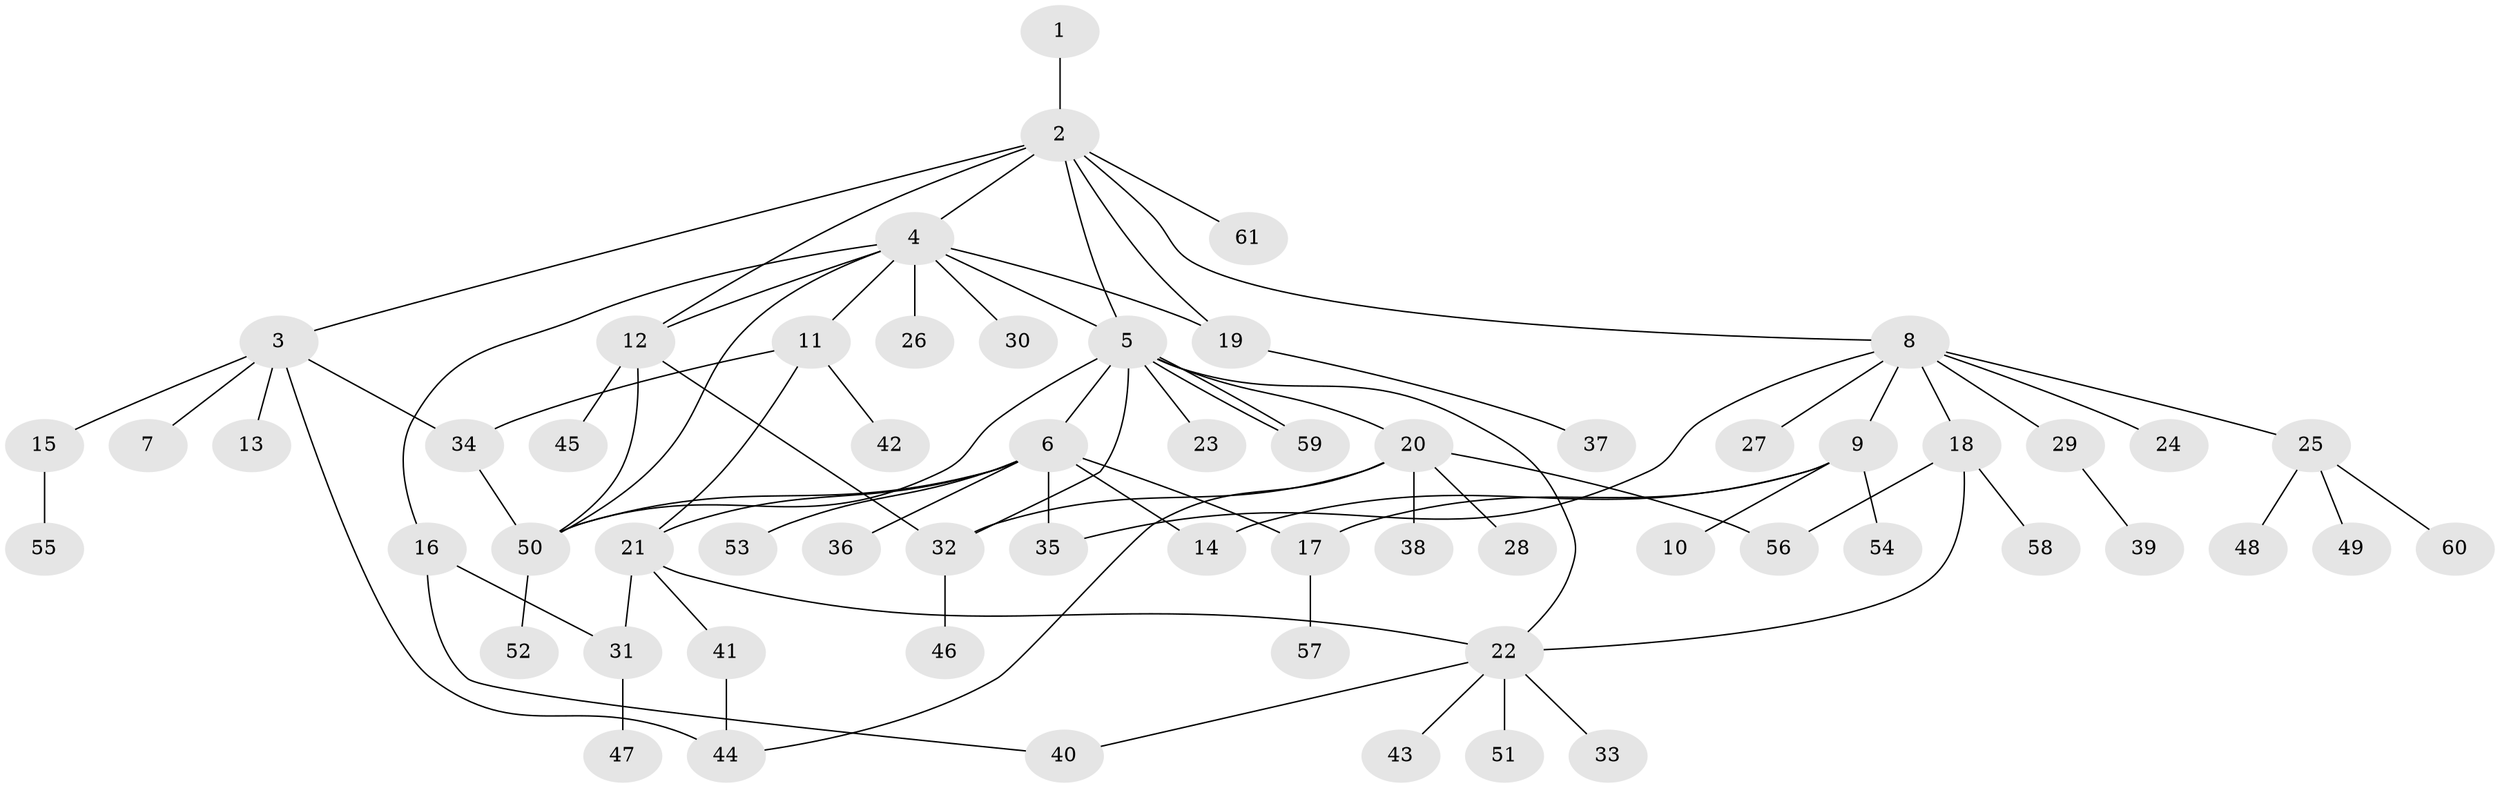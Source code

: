 // Generated by graph-tools (version 1.1) at 2025/11/02/27/25 16:11:13]
// undirected, 61 vertices, 82 edges
graph export_dot {
graph [start="1"]
  node [color=gray90,style=filled];
  1;
  2;
  3;
  4;
  5;
  6;
  7;
  8;
  9;
  10;
  11;
  12;
  13;
  14;
  15;
  16;
  17;
  18;
  19;
  20;
  21;
  22;
  23;
  24;
  25;
  26;
  27;
  28;
  29;
  30;
  31;
  32;
  33;
  34;
  35;
  36;
  37;
  38;
  39;
  40;
  41;
  42;
  43;
  44;
  45;
  46;
  47;
  48;
  49;
  50;
  51;
  52;
  53;
  54;
  55;
  56;
  57;
  58;
  59;
  60;
  61;
  1 -- 2;
  2 -- 3;
  2 -- 4;
  2 -- 5;
  2 -- 8;
  2 -- 12;
  2 -- 19;
  2 -- 61;
  3 -- 7;
  3 -- 13;
  3 -- 15;
  3 -- 34;
  3 -- 44;
  4 -- 5;
  4 -- 11;
  4 -- 12;
  4 -- 16;
  4 -- 19;
  4 -- 26;
  4 -- 30;
  4 -- 50;
  5 -- 6;
  5 -- 20;
  5 -- 22;
  5 -- 23;
  5 -- 32;
  5 -- 50;
  5 -- 59;
  5 -- 59;
  6 -- 14;
  6 -- 17;
  6 -- 21;
  6 -- 35;
  6 -- 36;
  6 -- 50;
  6 -- 53;
  8 -- 9;
  8 -- 18;
  8 -- 24;
  8 -- 25;
  8 -- 27;
  8 -- 29;
  8 -- 35;
  9 -- 10;
  9 -- 14;
  9 -- 17;
  9 -- 54;
  11 -- 21;
  11 -- 34;
  11 -- 42;
  12 -- 32;
  12 -- 45;
  12 -- 50;
  15 -- 55;
  16 -- 31;
  16 -- 40;
  17 -- 57;
  18 -- 22;
  18 -- 56;
  18 -- 58;
  19 -- 37;
  20 -- 28;
  20 -- 32;
  20 -- 38;
  20 -- 44;
  20 -- 56;
  21 -- 22;
  21 -- 31;
  21 -- 41;
  22 -- 33;
  22 -- 40;
  22 -- 43;
  22 -- 51;
  25 -- 48;
  25 -- 49;
  25 -- 60;
  29 -- 39;
  31 -- 47;
  32 -- 46;
  34 -- 50;
  41 -- 44;
  50 -- 52;
}
